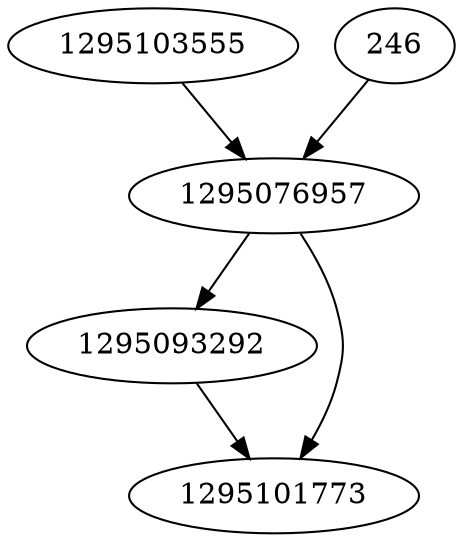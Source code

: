strict digraph  {
1295103555;
1295093292;
1295101773;
246;
1295076957;
1295103555 -> 1295076957;
1295093292 -> 1295101773;
246 -> 1295076957;
1295076957 -> 1295101773;
1295076957 -> 1295093292;
}
